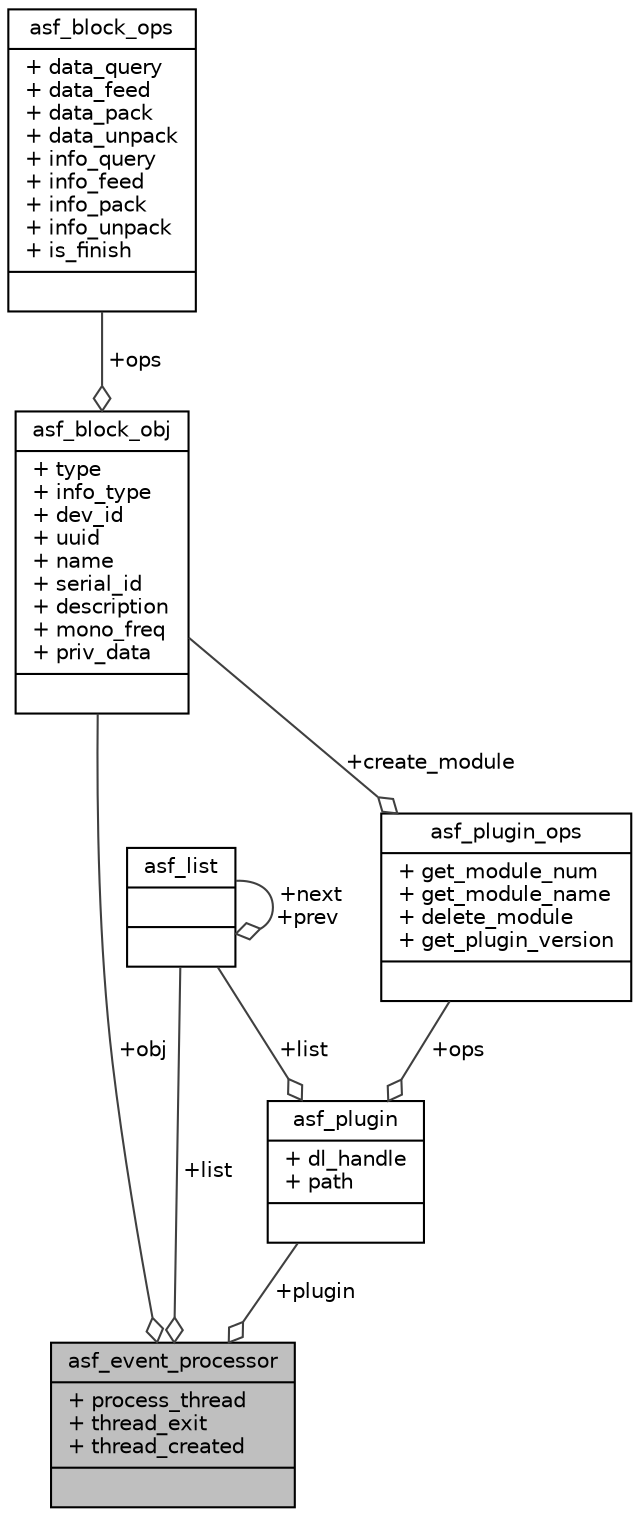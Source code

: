digraph "asf_event_processor"
{
 // INTERACTIVE_SVG=YES
 // LATEX_PDF_SIZE
  bgcolor="transparent";
  edge [fontname="Helvetica",fontsize="10",labelfontname="Helvetica",labelfontsize="10"];
  node [fontname="Helvetica",fontsize="10",shape=record];
  Node1 [label="{asf_event_processor\n|+ process_thread\l+ thread_exit\l+ thread_created\l|}",height=0.2,width=0.4,color="black", fillcolor="grey75", style="filled", fontcolor="black",tooltip=" "];
  Node2 -> Node1 [color="grey25",fontsize="10",style="solid",label=" +list" ,arrowhead="odiamond",fontname="Helvetica"];
  Node2 [label="{asf_list\n||}",height=0.2,width=0.4,color="black",URL="$d1/db4/structasf__list.html",tooltip=" "];
  Node2 -> Node2 [color="grey25",fontsize="10",style="solid",label=" +next\n+prev" ,arrowhead="odiamond",fontname="Helvetica"];
  Node3 -> Node1 [color="grey25",fontsize="10",style="solid",label=" +plugin" ,arrowhead="odiamond",fontname="Helvetica"];
  Node3 [label="{asf_plugin\n|+ dl_handle\l+ path\l|}",height=0.2,width=0.4,color="black",URL="$d1/dc3/structasf__plugin.html",tooltip=" "];
  Node2 -> Node3 [color="grey25",fontsize="10",style="solid",label=" +list" ,arrowhead="odiamond",fontname="Helvetica"];
  Node4 -> Node3 [color="grey25",fontsize="10",style="solid",label=" +ops" ,arrowhead="odiamond",fontname="Helvetica"];
  Node4 [label="{asf_plugin_ops\n|+ get_module_num\l+ get_module_name\l+ delete_module\l+ get_plugin_version\l|}",height=0.2,width=0.4,color="black",URL="$db/d27/structasf__plugin__ops.html",tooltip=" "];
  Node5 -> Node4 [color="grey25",fontsize="10",style="solid",label=" +create_module" ,arrowhead="odiamond",fontname="Helvetica"];
  Node5 [label="{asf_block_obj\n|+ type\l+ info_type\l+ dev_id\l+ uuid\l+ name\l+ serial_id\l+ description\l+ mono_freq\l+ priv_data\l|}",height=0.2,width=0.4,color="black",URL="$db/da1/structasf__block__obj.html",tooltip=" "];
  Node6 -> Node5 [color="grey25",fontsize="10",style="solid",label=" +ops" ,arrowhead="odiamond",fontname="Helvetica"];
  Node6 [label="{asf_block_ops\n|+ data_query\l+ data_feed\l+ data_pack\l+ data_unpack\l+ info_query\l+ info_feed\l+ info_pack\l+ info_unpack\l+ is_finish\l|}",height=0.2,width=0.4,color="black",URL="$dc/d7c/structasf__block__ops.html",tooltip=" "];
  Node5 -> Node1 [color="grey25",fontsize="10",style="solid",label=" +obj" ,arrowhead="odiamond",fontname="Helvetica"];
}
